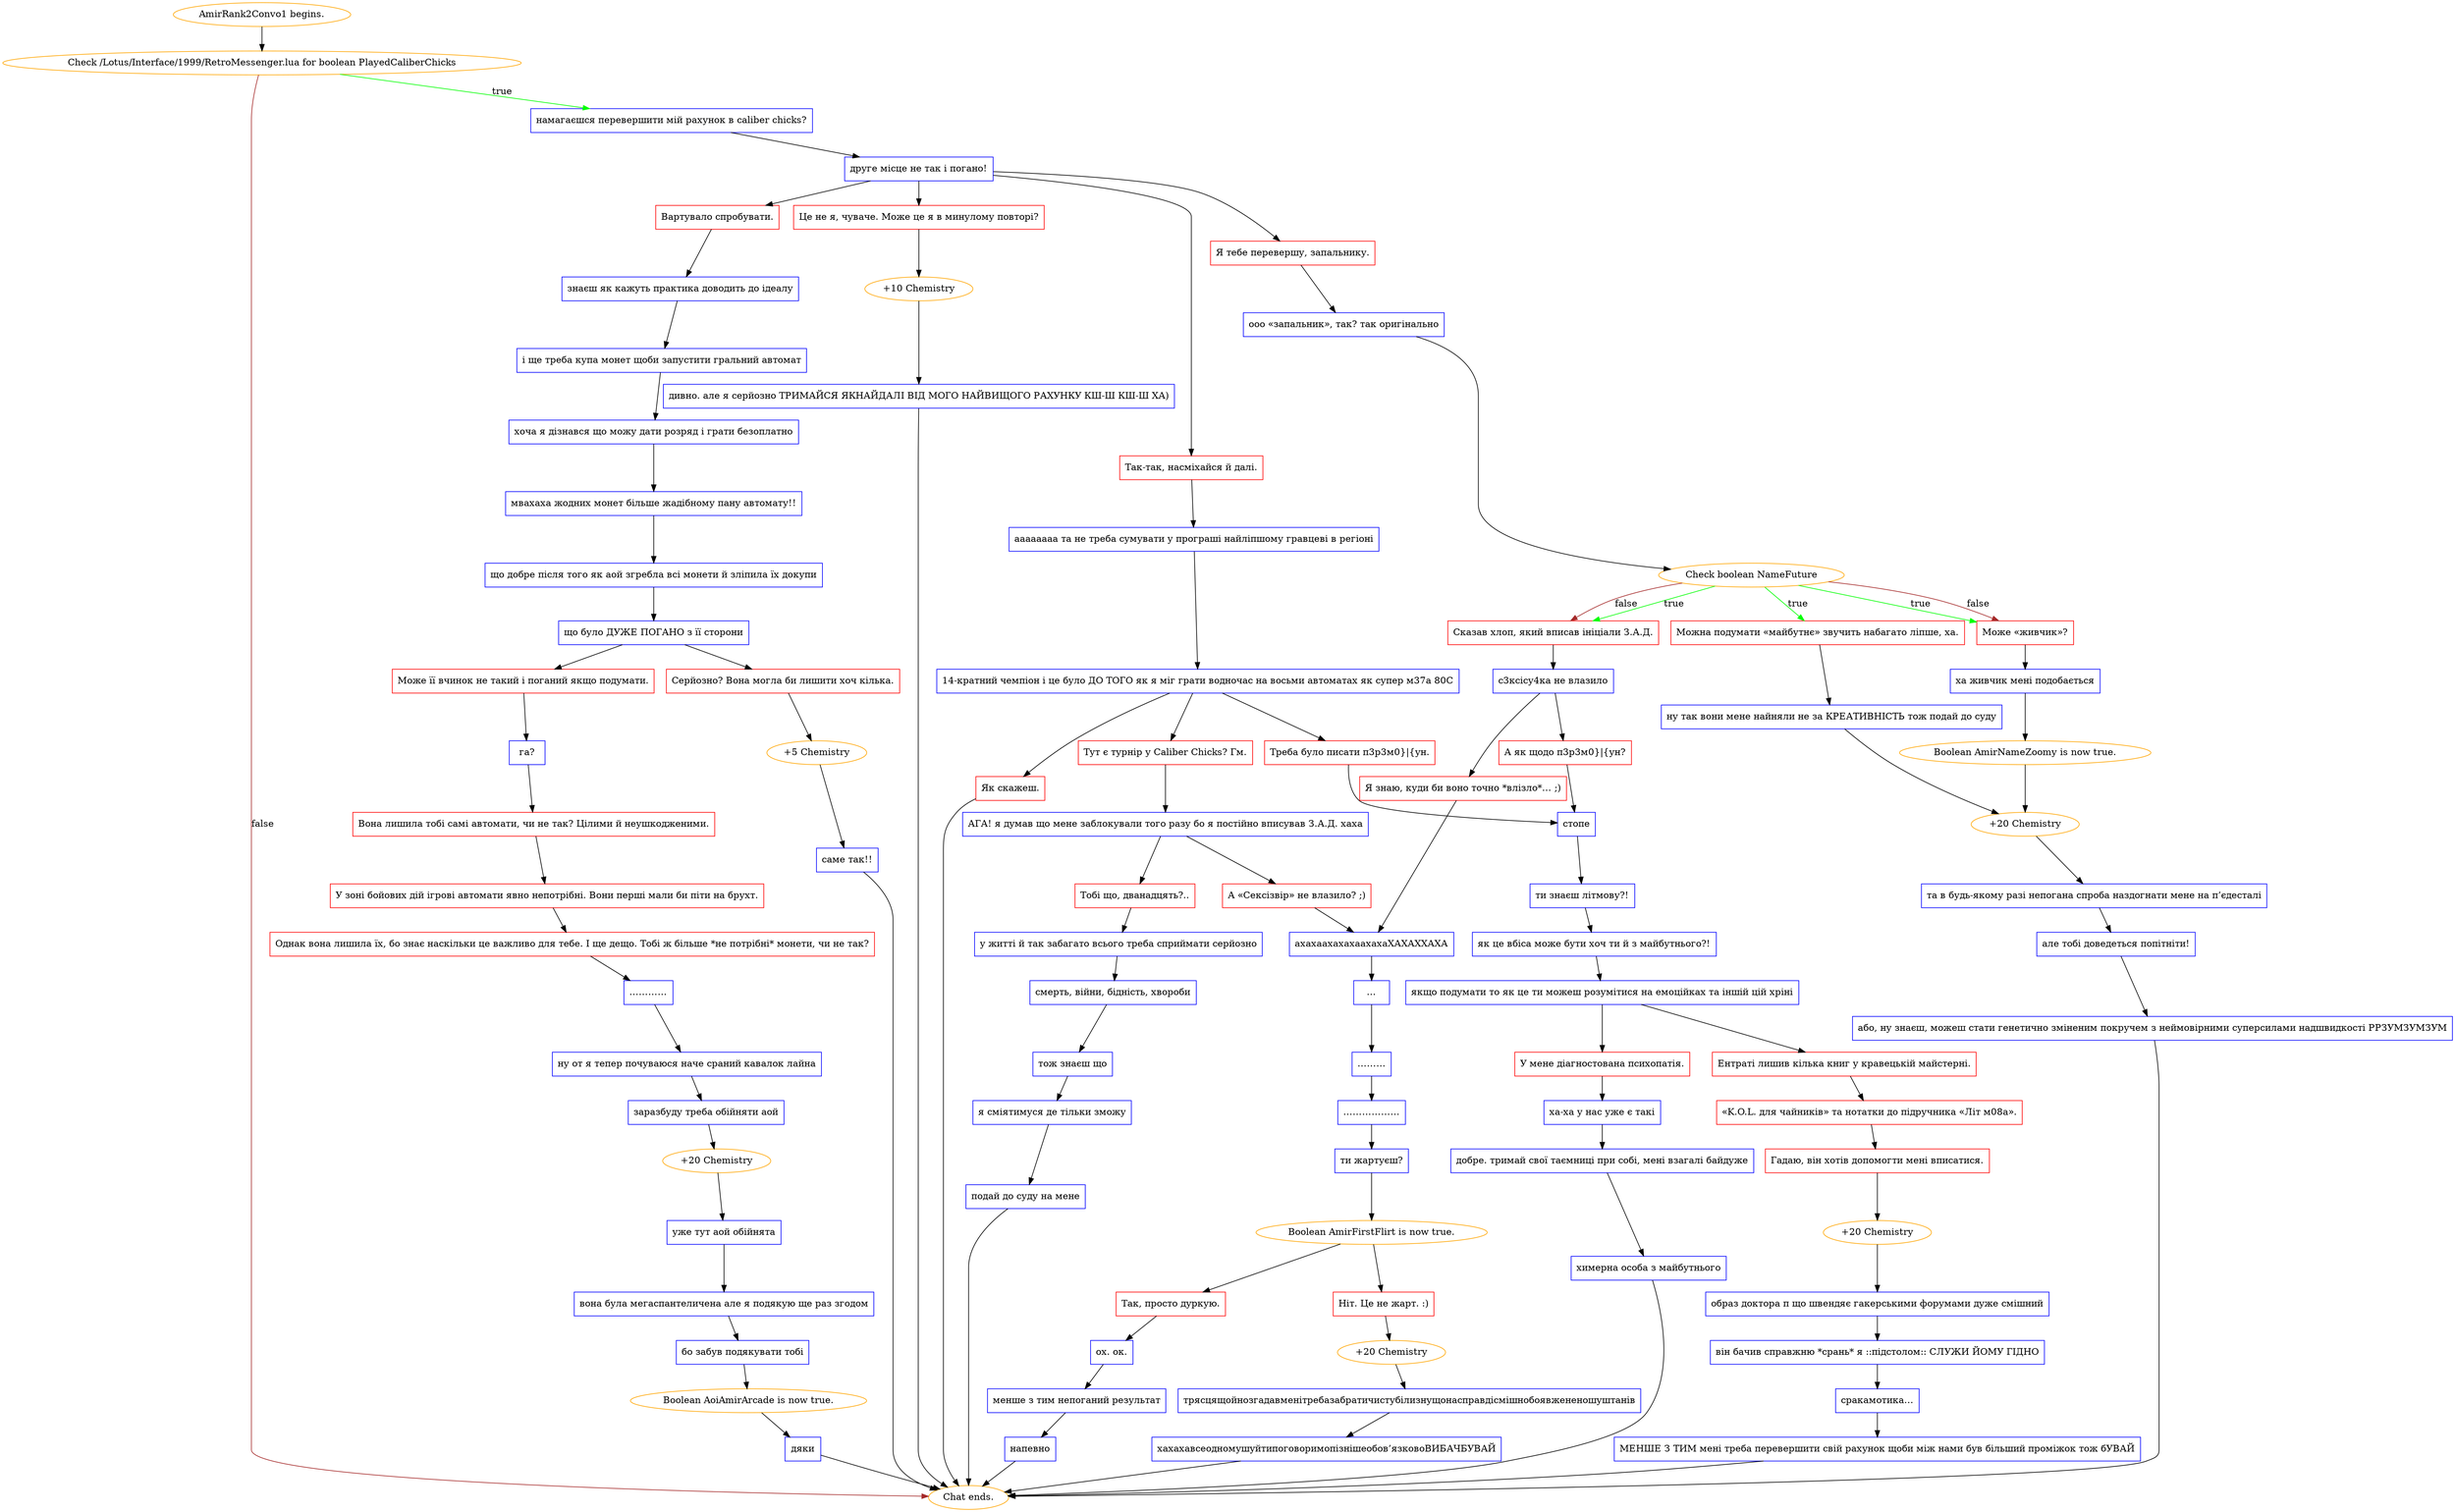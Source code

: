 digraph {
	"AmirRank2Convo1 begins." [color=orange];
		"AmirRank2Convo1 begins." -> j3924429630;
	j3924429630 [label="Check /Lotus/Interface/1999/RetroMessenger.lua for boolean PlayedCaliberChicks",color=orange];
		j3924429630 -> j2460932202 [label=true,color=green];
		j3924429630 -> "Chat ends." [label=false,color=brown];
	j2460932202 [label="намагаєшся перевершити мій рахунок в caliber chicks?",shape=box,color=blue];
		j2460932202 -> j1084257267;
	"Chat ends." [color=orange];
	j1084257267 [label="друге місце не так і погано!",shape=box,color=blue];
		j1084257267 -> j77281788;
		j1084257267 -> j4224148229;
		j1084257267 -> j644558292;
		j1084257267 -> j395629689;
	j77281788 [label="Вартувало спробувати.",shape=box,color=red];
		j77281788 -> j3863363213;
	j4224148229 [label="Я тебе перевершу, запальнику.",shape=box,color=red];
		j4224148229 -> j1991673264;
	j644558292 [label="Так-так, насміхайся й далі.",shape=box,color=red];
		j644558292 -> j3392634665;
	j395629689 [label="Це не я, чуваче. Може це я в минулому повторі?",shape=box,color=red];
		j395629689 -> j1879535825;
	j3863363213 [label="знаєш як кажуть практика доводить до ідеалу",shape=box,color=blue];
		j3863363213 -> j1118337579;
	j1991673264 [label="ооо «запальник», так? так оригінально",shape=box,color=blue];
		j1991673264 -> j2000543418;
	j3392634665 [label="аааааааа та не треба сумувати у програші найліпшому гравцеві в регіоні",shape=box,color=blue];
		j3392634665 -> j2687793070;
	j1879535825 [label="+10 Chemistry",color=orange];
		j1879535825 -> j3975731600;
	j1118337579 [label="і ще треба купа монет щоби запустити гральний автомат",shape=box,color=blue];
		j1118337579 -> j2023966611;
	j2000543418 [label="Check boolean NameFuture",color=orange];
		j2000543418 -> j820835873 [label=true,color=green];
		j2000543418 -> j2713287300 [label=true,color=green];
		j2000543418 -> j294709006 [label=true,color=green];
		j2000543418 -> j2713287300 [label=false,color=brown];
		j2000543418 -> j294709006 [label=false,color=brown];
	j2687793070 [label="14-кратний чемпіон і це було ДО ТОГО як я міг грати водночас на восьми автоматах як супер м37а 80С",shape=box,color=blue];
		j2687793070 -> j1447532852;
		j2687793070 -> j1440246496;
		j2687793070 -> j3656525781;
	j3975731600 [label="дивно. але я серйозно ТРИМАЙСЯ ЯКНАЙДАЛІ ВІД МОГО НАЙВИЩОГО РАХУНКУ КШ-Ш КШ-Ш ХА)",shape=box,color=blue];
		j3975731600 -> "Chat ends.";
	j2023966611 [label="хоча я дізнався що можу дати розряд і грати безоплатно",shape=box,color=blue];
		j2023966611 -> j1778478105;
	j820835873 [label="Можна подумати «майбутнє» звучить набагато ліпше, ха.",shape=box,color=red];
		j820835873 -> j989610086;
	j2713287300 [label="Може «живчик»?",shape=box,color=red];
		j2713287300 -> j1140211971;
	j294709006 [label="Сказав хлоп, який вписав ініціали З.А.Д.",shape=box,color=red];
		j294709006 -> j2874453442;
	j1447532852 [label="Треба було писати п3р3м0}|{ун.",shape=box,color=red];
		j1447532852 -> j3559489019;
	j1440246496 [label="Тут є турнір у Caliber Chicks? Гм.",shape=box,color=red];
		j1440246496 -> j3584386055;
	j3656525781 [label="Як скажеш.",shape=box,color=red];
		j3656525781 -> "Chat ends.";
	j1778478105 [label="мвахаха жодних монет більше жадібному пану автомату!!",shape=box,color=blue];
		j1778478105 -> j2519538216;
	j989610086 [label="ну так вони мене найняли не за КРЕАТИВНІСТЬ тож подай до суду",shape=box,color=blue];
		j989610086 -> j1603208785;
	j1140211971 [label="ха живчик мені подобається",shape=box,color=blue];
		j1140211971 -> j2548071812;
	j2874453442 [label="с3ксісу4ка не влазило",shape=box,color=blue];
		j2874453442 -> j1919414320;
		j2874453442 -> j1391679991;
	j3559489019 [label="стопе",shape=box,color=blue];
		j3559489019 -> j199538944;
	j3584386055 [label="АГА! я думав що мене заблокували того разу бо я постійно вписував З.А.Д. хаха",shape=box,color=blue];
		j3584386055 -> j1818156562;
		j3584386055 -> j2205507205;
	j2519538216 [label="що добре після того як аой згребла всі монети й зліпила їх докупи",shape=box,color=blue];
		j2519538216 -> j56491680;
	j1603208785 [label="+20 Chemistry",color=orange];
		j1603208785 -> j1120219373;
	j2548071812 [label="Boolean AmirNameZoomy is now true.",color=orange];
		j2548071812 -> j1603208785;
	j1919414320 [label="Я знаю, куди би воно точно *влізло*… ;)",shape=box,color=red];
		j1919414320 -> j135903601;
	j1391679991 [label="А як щодо п3р3м0}|{ун?",shape=box,color=red];
		j1391679991 -> j3559489019;
	j199538944 [label="ти знаєш літмову?!",shape=box,color=blue];
		j199538944 -> j2069747297;
	j1818156562 [label="А «Сексізвір» не влазило? ;)",shape=box,color=red];
		j1818156562 -> j135903601;
	j2205507205 [label="Тобі що, дванадцять?..",shape=box,color=red];
		j2205507205 -> j1794430681;
	j56491680 [label="що було ДУЖЕ ПОГАНО з її сторони",shape=box,color=blue];
		j56491680 -> j493092809;
		j56491680 -> j1098158988;
	j1120219373 [label="та в будь-якому разі непогана спроба наздогнати мене на п’єдесталі",shape=box,color=blue];
		j1120219373 -> j3859196435;
	j135903601 [label="ахахаахахахаахахаХАХАХХАХА",shape=box,color=blue];
		j135903601 -> j1328771519;
	j2069747297 [label="як це вбіса може бути хоч ти й з майбутнього?!",shape=box,color=blue];
		j2069747297 -> j3413279176;
	j1794430681 [label="у житті й так забагато всього треба сприймати серйозно",shape=box,color=blue];
		j1794430681 -> j2853425749;
	j493092809 [label="Серйозно? Вона могла би лишити хоч кілька.",shape=box,color=red];
		j493092809 -> j2542040712;
	j1098158988 [label="Може її вчинок не такий і поганий якщо подумати.",shape=box,color=red];
		j1098158988 -> j2722687089;
	j3859196435 [label="але тобі доведеться попітніти!",shape=box,color=blue];
		j3859196435 -> j154900940;
	j1328771519 [label="…",shape=box,color=blue];
		j1328771519 -> j2646471034;
	j3413279176 [label="якщо подумати то як це ти можеш розумітися на емоційках та іншій цій хріні",shape=box,color=blue];
		j3413279176 -> j394833971;
		j3413279176 -> j117503874;
	j2853425749 [label="смерть, війни, бідність, хвороби",shape=box,color=blue];
		j2853425749 -> j4167445351;
	j2542040712 [label="+5 Chemistry",color=orange];
		j2542040712 -> j2138308324;
	j2722687089 [label="га?",shape=box,color=blue];
		j2722687089 -> j3764700501;
	j154900940 [label="або, ну знаєш, можеш стати генетично зміненим покручем з неймовірними суперсилами надшвидкості РРЗУМЗУМЗУМ",shape=box,color=blue];
		j154900940 -> "Chat ends.";
	j2646471034 [label="………",shape=box,color=blue];
		j2646471034 -> j4117543756;
	j394833971 [label="Ентраті лишив кілька книг у кравецькій майстерні.",shape=box,color=red];
		j394833971 -> j329207961;
	j117503874 [label="У мене діагностована психопатія.",shape=box,color=red];
		j117503874 -> j1568722260;
	j4167445351 [label="тож знаєш що",shape=box,color=blue];
		j4167445351 -> j1793738536;
	j2138308324 [label="саме так!!",shape=box,color=blue];
		j2138308324 -> "Chat ends.";
	j3764700501 [label="Вона лишила тобі самі автомати, чи не так? Цілими й неушкодженими.",shape=box,color=red];
		j3764700501 -> j357470380;
	j4117543756 [label="………………",shape=box,color=blue];
		j4117543756 -> j2303918607;
	j329207961 [label="«K.O.L. для чайників» та нотатки до підручника «Літ м08а».",shape=box,color=red];
		j329207961 -> j58054373;
	j1568722260 [label="ха-ха у нас уже є такі",shape=box,color=blue];
		j1568722260 -> j1074700490;
	j1793738536 [label="я сміятимуся де тільки зможу",shape=box,color=blue];
		j1793738536 -> j2053724989;
	j357470380 [label="У зоні бойових дій ігрові автомати явно непотрібні. Вони перші мали би піти на брухт.",shape=box,color=red];
		j357470380 -> j2805462414;
	j2303918607 [label="ти жартуєш?",shape=box,color=blue];
		j2303918607 -> j3631774215;
	j58054373 [label="Гадаю, він хотів допомогти мені вписатися.",shape=box,color=red];
		j58054373 -> j4213698362;
	j1074700490 [label="добре. тримай свої таємниці при собі, мені взагалі байдуже",shape=box,color=blue];
		j1074700490 -> j184904226;
	j2053724989 [label="подай до суду на мене",shape=box,color=blue];
		j2053724989 -> "Chat ends.";
	j2805462414 [label="Однак вона лишила їх, бо знає наскільки це важливо для тебе. І ще дещо. Тобі ж більше *не потрібні* монети, чи не так?",shape=box,color=red];
		j2805462414 -> j2692007127;
	j3631774215 [label="Boolean AmirFirstFlirt is now true.",color=orange];
		j3631774215 -> j3289610617;
		j3631774215 -> j3739021057;
	j4213698362 [label="+20 Chemistry",color=orange];
		j4213698362 -> j2071795315;
	j184904226 [label="химерна особа з майбутнього",shape=box,color=blue];
		j184904226 -> "Chat ends.";
	j2692007127 [label="…………",shape=box,color=blue];
		j2692007127 -> j2122312951;
	j3289610617 [label="Ніт. Це не жарт. :)",shape=box,color=red];
		j3289610617 -> j1039098183;
	j3739021057 [label="Так, просто дуркую.",shape=box,color=red];
		j3739021057 -> j18095670;
	j2071795315 [label="образ доктора п що швендяє гакерськими форумами дуже смішний",shape=box,color=blue];
		j2071795315 -> j3339738554;
	j2122312951 [label="ну от я тепер почуваюся наче сраний кавалок лайна",shape=box,color=blue];
		j2122312951 -> j2378765008;
	j1039098183 [label="+20 Chemistry",color=orange];
		j1039098183 -> j2709877676;
	j18095670 [label="ох. ок.",shape=box,color=blue];
		j18095670 -> j3763840925;
	j3339738554 [label="він бачив справжню *срань* я ::підстолом:: СЛУЖИ ЙОМУ ГІДНО",shape=box,color=blue];
		j3339738554 -> j3296791088;
	j2378765008 [label="заразбуду треба обійняти аой",shape=box,color=blue];
		j2378765008 -> j916193764;
	j2709877676 [label="трясцящойнозгадавменітребазабратичистубілизнущонасправдісмішнобоявжененошуштанів",shape=box,color=blue];
		j2709877676 -> j2171044671;
	j3763840925 [label="менше з тим непоганий результат",shape=box,color=blue];
		j3763840925 -> j2472710526;
	j3296791088 [label="сракамотика…",shape=box,color=blue];
		j3296791088 -> j494576278;
	j916193764 [label="+20 Chemistry",color=orange];
		j916193764 -> j1607075820;
	j2171044671 [label="хахахавсеодномушуйтипоговоримопізнішеобов’язковоВИБАЧБУВАЙ",shape=box,color=blue];
		j2171044671 -> "Chat ends.";
	j2472710526 [label="напевно",shape=box,color=blue];
		j2472710526 -> "Chat ends.";
	j494576278 [label="МЕНШЕ З ТИМ мені треба перевершити свій рахунок щоби між нами був більший проміжок тож бУВАЙ",shape=box,color=blue];
		j494576278 -> "Chat ends.";
	j1607075820 [label="уже тут аой обійнята",shape=box,color=blue];
		j1607075820 -> j3439930202;
	j3439930202 [label="вона була мегаспантеличена але я подякую ще раз згодом",shape=box,color=blue];
		j3439930202 -> j1993497165;
	j1993497165 [label="бо забув подякувати тобі",shape=box,color=blue];
		j1993497165 -> j4023690579;
	j4023690579 [label="Boolean AoiAmirArcade is now true.",color=orange];
		j4023690579 -> j2959719930;
	j2959719930 [label="дяки",shape=box,color=blue];
		j2959719930 -> "Chat ends.";
}
